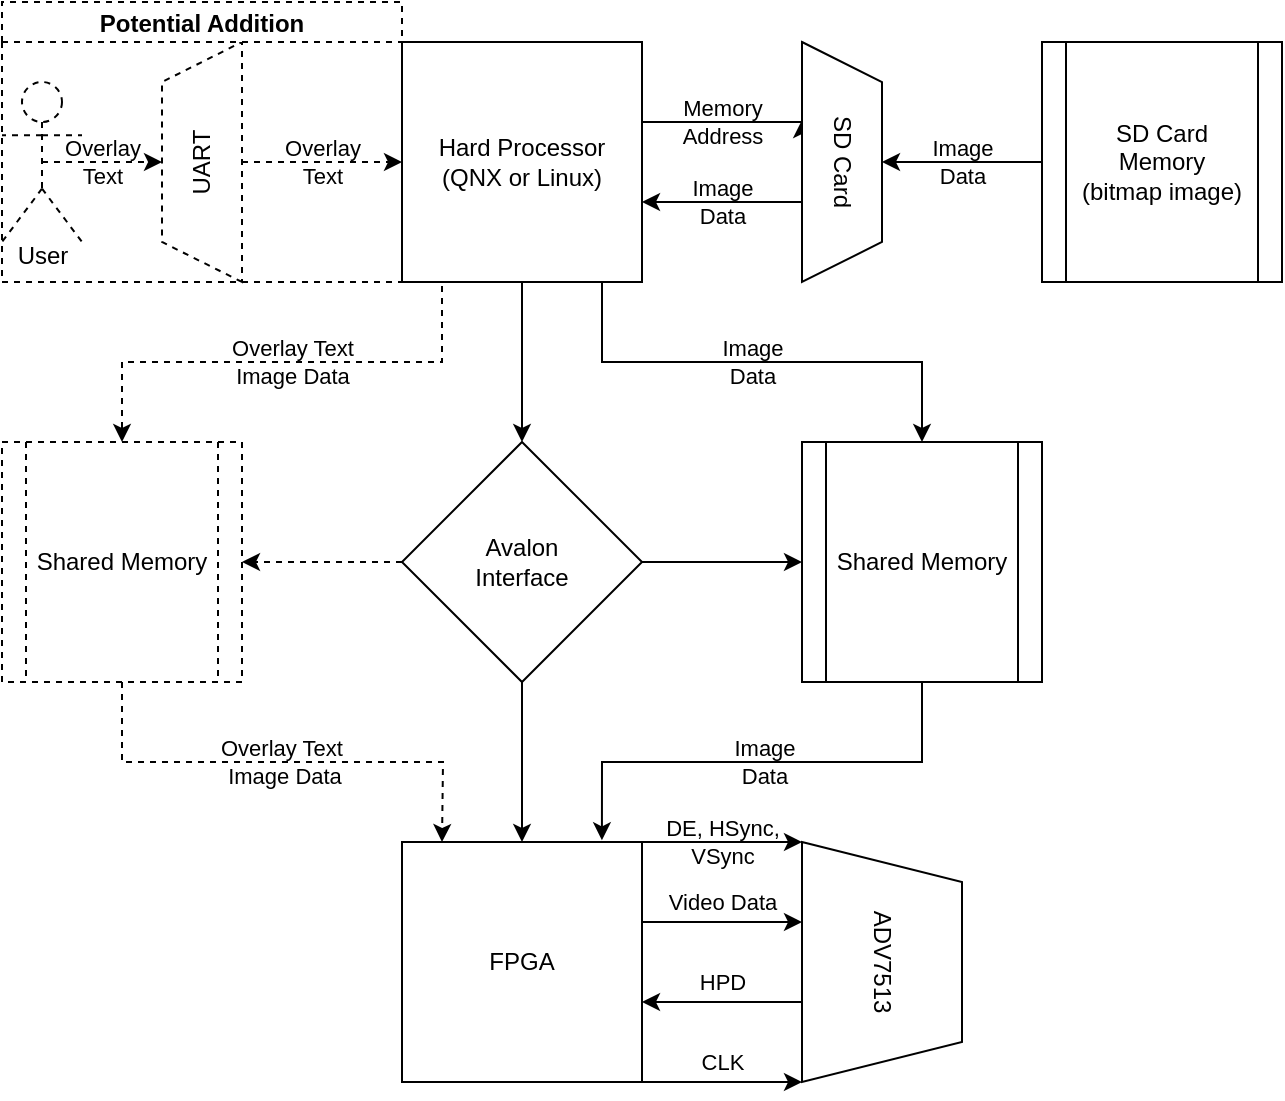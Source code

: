 <mxfile version="17.4.2" type="device"><diagram id="ogmPTR52eeJRNqN7MhZa" name="Page-1"><mxGraphModel dx="776" dy="829" grid="1" gridSize="10" guides="1" tooltips="1" connect="1" arrows="1" fold="1" page="0" pageScale="1" pageWidth="1169" pageHeight="827" background="none" math="0" shadow="0"><root><mxCell id="0"/><mxCell id="1" parent="0"/><mxCell id="6wPxSg8DDOGjZA7byl3X-5" value="Memory&lt;br&gt;Address" style="edgeStyle=orthogonalEdgeStyle;rounded=0;orthogonalLoop=1;jettySize=auto;html=1;exitX=1;exitY=0.342;exitDx=0;exitDy=0;entryX=0.325;entryY=1;entryDx=0;entryDy=0;labelBackgroundColor=none;entryPerimeter=0;exitPerimeter=0;" parent="1" source="6wPxSg8DDOGjZA7byl3X-1" target="6wPxSg8DDOGjZA7byl3X-4" edge="1"><mxGeometry x="0.013" relative="1" as="geometry"><Array as="points"><mxPoint x="640" y="120"/></Array><mxPoint as="offset"/></mxGeometry></mxCell><mxCell id="6wPxSg8DDOGjZA7byl3X-8" value="" style="edgeStyle=orthogonalEdgeStyle;rounded=0;orthogonalLoop=1;jettySize=auto;html=1;labelBackgroundColor=none;" parent="1" source="6wPxSg8DDOGjZA7byl3X-1" target="6wPxSg8DDOGjZA7byl3X-7" edge="1"><mxGeometry relative="1" as="geometry"/></mxCell><mxCell id="6wPxSg8DDOGjZA7byl3X-11" value="Image&lt;br&gt;Data" style="edgeStyle=orthogonalEdgeStyle;rounded=0;orthogonalLoop=1;jettySize=auto;html=1;exitX=0.75;exitY=1;exitDx=0;exitDy=0;entryX=0.5;entryY=0;entryDx=0;entryDy=0;labelBackgroundColor=none;" parent="1" source="6wPxSg8DDOGjZA7byl3X-1" target="6wPxSg8DDOGjZA7byl3X-9" edge="1"><mxGeometry relative="1" as="geometry"><Array as="points"><mxPoint x="620" y="200"/><mxPoint x="620" y="240"/><mxPoint x="780" y="240"/></Array></mxGeometry></mxCell><mxCell id="6wPxSg8DDOGjZA7byl3X-31" value="Overlay Text&lt;br&gt;Image Data" style="edgeStyle=orthogonalEdgeStyle;rounded=0;orthogonalLoop=1;jettySize=auto;html=1;exitX=0.25;exitY=1;exitDx=0;exitDy=0;entryX=0.5;entryY=0;entryDx=0;entryDy=0;dashed=1;labelBackgroundColor=none;" parent="1" source="6wPxSg8DDOGjZA7byl3X-1" target="6wPxSg8DDOGjZA7byl3X-30" edge="1"><mxGeometry relative="1" as="geometry"><Array as="points"><mxPoint x="540" y="200"/><mxPoint x="540" y="240"/><mxPoint x="380" y="240"/></Array></mxGeometry></mxCell><mxCell id="6wPxSg8DDOGjZA7byl3X-1" value="Hard Processor&lt;br&gt;(QNX or Linux)" style="whiteSpace=wrap;html=1;" parent="1" vertex="1"><mxGeometry x="520" y="80" width="120" height="120" as="geometry"/></mxCell><mxCell id="6wPxSg8DDOGjZA7byl3X-3" value="Overlay&lt;br&gt;Text" style="edgeStyle=orthogonalEdgeStyle;rounded=0;orthogonalLoop=1;jettySize=auto;html=1;exitX=0.5;exitY=1;exitDx=0;exitDy=0;entryX=0;entryY=0.5;entryDx=0;entryDy=0;labelBackgroundColor=none;dashed=1;" parent="1" source="6wPxSg8DDOGjZA7byl3X-2" target="6wPxSg8DDOGjZA7byl3X-1" edge="1"><mxGeometry relative="1" as="geometry"/></mxCell><mxCell id="6wPxSg8DDOGjZA7byl3X-2" value="UART" style="shape=trapezoid;perimeter=trapezoidPerimeter;whiteSpace=wrap;html=1;fixedSize=1;rotation=-90;dashed=1;" parent="1" vertex="1"><mxGeometry x="360" y="120" width="120" height="40" as="geometry"/></mxCell><mxCell id="6wPxSg8DDOGjZA7byl3X-6" value="Image&lt;br&gt;Data" style="edgeStyle=orthogonalEdgeStyle;rounded=0;orthogonalLoop=1;jettySize=auto;html=1;exitX=0.675;exitY=0.975;exitDx=0;exitDy=0;labelBackgroundColor=none;exitPerimeter=0;" parent="1" source="6wPxSg8DDOGjZA7byl3X-4" edge="1"><mxGeometry x="0.024" relative="1" as="geometry"><mxPoint x="640" y="160" as="targetPoint"/><Array as="points"><mxPoint x="721" y="160"/></Array><mxPoint as="offset"/></mxGeometry></mxCell><mxCell id="6wPxSg8DDOGjZA7byl3X-4" value="SD Card" style="shape=trapezoid;perimeter=trapezoidPerimeter;whiteSpace=wrap;html=1;fixedSize=1;rotation=90;" parent="1" vertex="1"><mxGeometry x="680" y="120" width="120" height="40" as="geometry"/></mxCell><mxCell id="6wPxSg8DDOGjZA7byl3X-10" value="" style="edgeStyle=orthogonalEdgeStyle;rounded=0;orthogonalLoop=1;jettySize=auto;html=1;labelBackgroundColor=none;" parent="1" source="6wPxSg8DDOGjZA7byl3X-7" target="6wPxSg8DDOGjZA7byl3X-9" edge="1"><mxGeometry relative="1" as="geometry"/></mxCell><mxCell id="6wPxSg8DDOGjZA7byl3X-13" value="" style="edgeStyle=orthogonalEdgeStyle;rounded=0;orthogonalLoop=1;jettySize=auto;html=1;labelBackgroundColor=none;" parent="1" source="6wPxSg8DDOGjZA7byl3X-7" target="6wPxSg8DDOGjZA7byl3X-12" edge="1"><mxGeometry relative="1" as="geometry"/></mxCell><mxCell id="6wPxSg8DDOGjZA7byl3X-33" style="edgeStyle=orthogonalEdgeStyle;rounded=0;orthogonalLoop=1;jettySize=auto;html=1;exitX=0;exitY=0.5;exitDx=0;exitDy=0;entryX=1;entryY=0.5;entryDx=0;entryDy=0;dashed=1;labelBackgroundColor=none;" parent="1" source="6wPxSg8DDOGjZA7byl3X-7" target="6wPxSg8DDOGjZA7byl3X-30" edge="1"><mxGeometry relative="1" as="geometry"/></mxCell><mxCell id="6wPxSg8DDOGjZA7byl3X-7" value="Avalon&lt;br&gt;Interface" style="rhombus;whiteSpace=wrap;html=1;" parent="1" vertex="1"><mxGeometry x="520" y="280" width="120" height="120" as="geometry"/></mxCell><mxCell id="6wPxSg8DDOGjZA7byl3X-14" value="Image&lt;br&gt;Data" style="edgeStyle=orthogonalEdgeStyle;rounded=0;orthogonalLoop=1;jettySize=auto;html=1;exitX=0.5;exitY=1;exitDx=0;exitDy=0;labelBackgroundColor=none;entryX=0.833;entryY=-0.007;entryDx=0;entryDy=0;entryPerimeter=0;" parent="1" source="6wPxSg8DDOGjZA7byl3X-9" target="6wPxSg8DDOGjZA7byl3X-12" edge="1"><mxGeometry relative="1" as="geometry"><mxPoint x="620" y="460" as="targetPoint"/></mxGeometry></mxCell><mxCell id="6wPxSg8DDOGjZA7byl3X-9" value="Shared Memory" style="shape=process;whiteSpace=wrap;html=1;backgroundOutline=1;" parent="1" vertex="1"><mxGeometry x="720" y="280" width="120" height="120" as="geometry"/></mxCell><mxCell id="6wPxSg8DDOGjZA7byl3X-16" value="DE, HSync,&lt;br&gt;VSync" style="edgeStyle=orthogonalEdgeStyle;rounded=0;orthogonalLoop=1;jettySize=auto;html=1;exitX=1;exitY=0.2;exitDx=0;exitDy=0;exitPerimeter=0;entryX=0;entryY=1;entryDx=0;entryDy=0;labelBackgroundColor=none;" parent="1" source="6wPxSg8DDOGjZA7byl3X-12" target="6wPxSg8DDOGjZA7byl3X-15" edge="1"><mxGeometry x="0.231" relative="1" as="geometry"><mxPoint as="offset"/><Array as="points"><mxPoint x="640" y="480"/></Array></mxGeometry></mxCell><mxCell id="6wPxSg8DDOGjZA7byl3X-17" value="Video Data" style="edgeStyle=orthogonalEdgeStyle;rounded=0;orthogonalLoop=1;jettySize=auto;html=1;exitX=1;exitY=0.4;exitDx=0;exitDy=0;exitPerimeter=0;labelBackgroundColor=none;" parent="1" source="6wPxSg8DDOGjZA7byl3X-12" edge="1"><mxGeometry x="0.091" y="10" relative="1" as="geometry"><mxPoint as="offset"/><mxPoint x="720" y="520" as="targetPoint"/><Array as="points"><mxPoint x="640" y="520"/><mxPoint x="720" y="520"/></Array></mxGeometry></mxCell><mxCell id="6wPxSg8DDOGjZA7byl3X-19" value="CLK" style="edgeStyle=orthogonalEdgeStyle;rounded=0;orthogonalLoop=1;jettySize=auto;html=1;exitX=1;exitY=1;exitDx=0;exitDy=0;exitPerimeter=0;entryX=1;entryY=1;entryDx=0;entryDy=0;labelBackgroundColor=none;" parent="1" source="6wPxSg8DDOGjZA7byl3X-12" target="6wPxSg8DDOGjZA7byl3X-15" edge="1"><mxGeometry y="10" relative="1" as="geometry"><mxPoint as="offset"/><Array as="points"><mxPoint x="670" y="600"/><mxPoint x="670" y="600"/></Array></mxGeometry></mxCell><mxCell id="6wPxSg8DDOGjZA7byl3X-12" value="FPGA" style="whiteSpace=wrap;html=1;" parent="1" vertex="1"><mxGeometry x="520" y="480" width="120" height="120" as="geometry"/></mxCell><mxCell id="6wPxSg8DDOGjZA7byl3X-18" value="HPD&lt;br&gt;" style="edgeStyle=orthogonalEdgeStyle;rounded=0;orthogonalLoop=1;jettySize=auto;html=1;exitX=0.667;exitY=1;exitDx=0;exitDy=0;exitPerimeter=0;labelBackgroundColor=none;verticalAlign=middle;" parent="1" source="6wPxSg8DDOGjZA7byl3X-15" edge="1"><mxGeometry x="0.0" y="-10" relative="1" as="geometry"><mxPoint as="offset"/><mxPoint x="640" y="560" as="targetPoint"/><Array as="points"/></mxGeometry></mxCell><mxCell id="6wPxSg8DDOGjZA7byl3X-15" value="ADV7513" style="shape=trapezoid;perimeter=trapezoidPerimeter;whiteSpace=wrap;html=1;fixedSize=1;rotation=90;" parent="1" vertex="1"><mxGeometry x="700" y="500" width="120" height="80" as="geometry"/></mxCell><mxCell id="6wPxSg8DDOGjZA7byl3X-21" value="Potential Addition" style="swimlane;dashed=1;startSize=20;" parent="1" vertex="1"><mxGeometry x="320" y="60" width="200" height="140" as="geometry"/></mxCell><mxCell id="6wPxSg8DDOGjZA7byl3X-27" value="&lt;p style=&quot;line-height: 0&quot;&gt;User&lt;/p&gt;" style="shape=umlActor;verticalLabelPosition=bottom;verticalAlign=top;html=1;outlineConnect=0;dashed=1;labelPosition=center;align=center;horizontal=1;spacing=-10;" parent="6wPxSg8DDOGjZA7byl3X-21" vertex="1"><mxGeometry y="40" width="40" height="80" as="geometry"/></mxCell><mxCell id="6wPxSg8DDOGjZA7byl3X-26" value="Image&lt;br&gt;Data" style="edgeStyle=orthogonalEdgeStyle;rounded=0;orthogonalLoop=1;jettySize=auto;html=1;exitX=0;exitY=0.5;exitDx=0;exitDy=0;entryX=0.5;entryY=0;entryDx=0;entryDy=0;labelBackgroundColor=none;" parent="1" source="6wPxSg8DDOGjZA7byl3X-22" target="6wPxSg8DDOGjZA7byl3X-4" edge="1"><mxGeometry relative="1" as="geometry"><mxPoint as="offset"/></mxGeometry></mxCell><mxCell id="6wPxSg8DDOGjZA7byl3X-22" value="SD Card&lt;br&gt;Memory&lt;br&gt;(bitmap image)&lt;br&gt;" style="shape=process;whiteSpace=wrap;html=1;backgroundOutline=1;" parent="1" vertex="1"><mxGeometry x="840" y="80" width="120" height="120" as="geometry"/></mxCell><mxCell id="6wPxSg8DDOGjZA7byl3X-28" value="Overlay&lt;br&gt;Text" style="edgeStyle=orthogonalEdgeStyle;rounded=0;orthogonalLoop=1;jettySize=auto;html=1;exitX=0.5;exitY=0.5;exitDx=0;exitDy=0;exitPerimeter=0;entryX=0.5;entryY=0;entryDx=0;entryDy=0;labelBackgroundColor=none;dashed=1;" parent="1" source="6wPxSg8DDOGjZA7byl3X-27" target="6wPxSg8DDOGjZA7byl3X-2" edge="1"><mxGeometry relative="1" as="geometry"/></mxCell><mxCell id="6wPxSg8DDOGjZA7byl3X-32" value="Overlay Text&amp;nbsp;&lt;br&gt;Image Data" style="edgeStyle=orthogonalEdgeStyle;rounded=0;orthogonalLoop=1;jettySize=auto;html=1;exitX=0.5;exitY=1;exitDx=0;exitDy=0;dashed=1;labelBackgroundColor=none;" parent="1" source="6wPxSg8DDOGjZA7byl3X-30" edge="1"><mxGeometry relative="1" as="geometry"><mxPoint x="540" y="480" as="targetPoint"/></mxGeometry></mxCell><mxCell id="6wPxSg8DDOGjZA7byl3X-30" value="Shared Memory" style="shape=process;whiteSpace=wrap;html=1;backgroundOutline=1;dashed=1;" parent="1" vertex="1"><mxGeometry x="320" y="280" width="120" height="120" as="geometry"/></mxCell></root></mxGraphModel></diagram></mxfile>